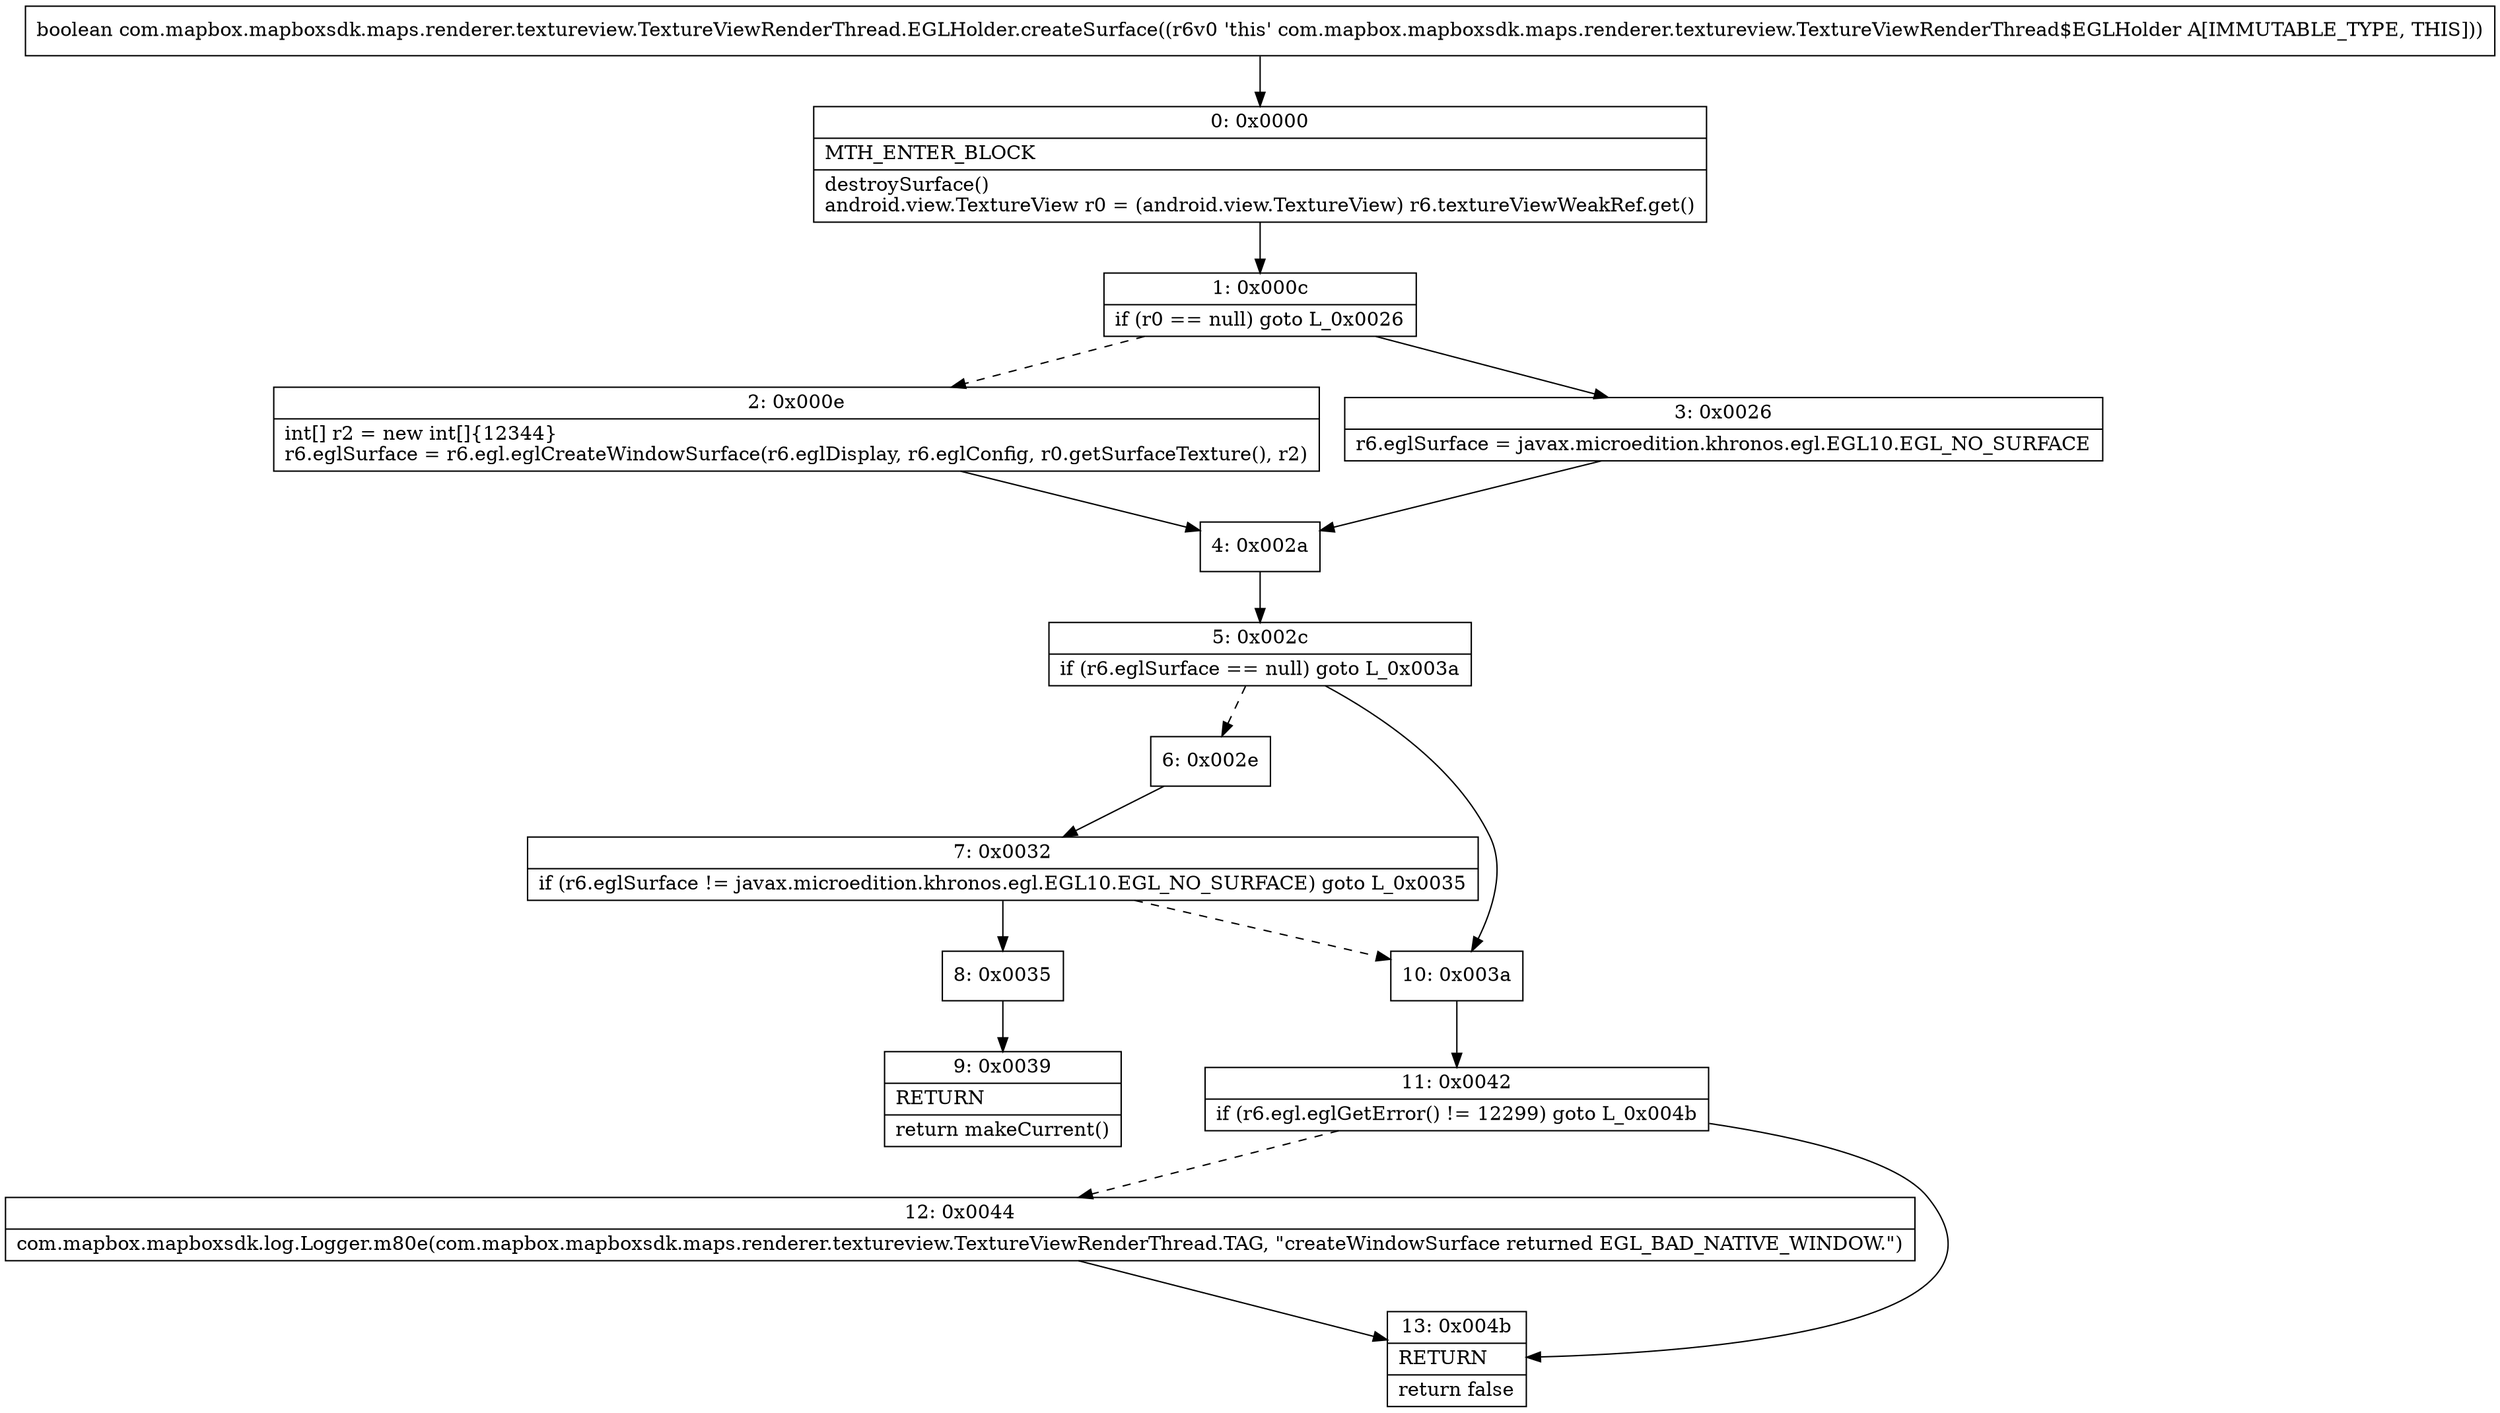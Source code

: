 digraph "CFG forcom.mapbox.mapboxsdk.maps.renderer.textureview.TextureViewRenderThread.EGLHolder.createSurface()Z" {
Node_0 [shape=record,label="{0\:\ 0x0000|MTH_ENTER_BLOCK\l|destroySurface()\landroid.view.TextureView r0 = (android.view.TextureView) r6.textureViewWeakRef.get()\l}"];
Node_1 [shape=record,label="{1\:\ 0x000c|if (r0 == null) goto L_0x0026\l}"];
Node_2 [shape=record,label="{2\:\ 0x000e|int[] r2 = new int[]\{12344\}\lr6.eglSurface = r6.egl.eglCreateWindowSurface(r6.eglDisplay, r6.eglConfig, r0.getSurfaceTexture(), r2)\l}"];
Node_3 [shape=record,label="{3\:\ 0x0026|r6.eglSurface = javax.microedition.khronos.egl.EGL10.EGL_NO_SURFACE\l}"];
Node_4 [shape=record,label="{4\:\ 0x002a}"];
Node_5 [shape=record,label="{5\:\ 0x002c|if (r6.eglSurface == null) goto L_0x003a\l}"];
Node_6 [shape=record,label="{6\:\ 0x002e}"];
Node_7 [shape=record,label="{7\:\ 0x0032|if (r6.eglSurface != javax.microedition.khronos.egl.EGL10.EGL_NO_SURFACE) goto L_0x0035\l}"];
Node_8 [shape=record,label="{8\:\ 0x0035}"];
Node_9 [shape=record,label="{9\:\ 0x0039|RETURN\l|return makeCurrent()\l}"];
Node_10 [shape=record,label="{10\:\ 0x003a}"];
Node_11 [shape=record,label="{11\:\ 0x0042|if (r6.egl.eglGetError() != 12299) goto L_0x004b\l}"];
Node_12 [shape=record,label="{12\:\ 0x0044|com.mapbox.mapboxsdk.log.Logger.m80e(com.mapbox.mapboxsdk.maps.renderer.textureview.TextureViewRenderThread.TAG, \"createWindowSurface returned EGL_BAD_NATIVE_WINDOW.\")\l}"];
Node_13 [shape=record,label="{13\:\ 0x004b|RETURN\l|return false\l}"];
MethodNode[shape=record,label="{boolean com.mapbox.mapboxsdk.maps.renderer.textureview.TextureViewRenderThread.EGLHolder.createSurface((r6v0 'this' com.mapbox.mapboxsdk.maps.renderer.textureview.TextureViewRenderThread$EGLHolder A[IMMUTABLE_TYPE, THIS])) }"];
MethodNode -> Node_0;
Node_0 -> Node_1;
Node_1 -> Node_2[style=dashed];
Node_1 -> Node_3;
Node_2 -> Node_4;
Node_3 -> Node_4;
Node_4 -> Node_5;
Node_5 -> Node_6[style=dashed];
Node_5 -> Node_10;
Node_6 -> Node_7;
Node_7 -> Node_8;
Node_7 -> Node_10[style=dashed];
Node_8 -> Node_9;
Node_10 -> Node_11;
Node_11 -> Node_12[style=dashed];
Node_11 -> Node_13;
Node_12 -> Node_13;
}

